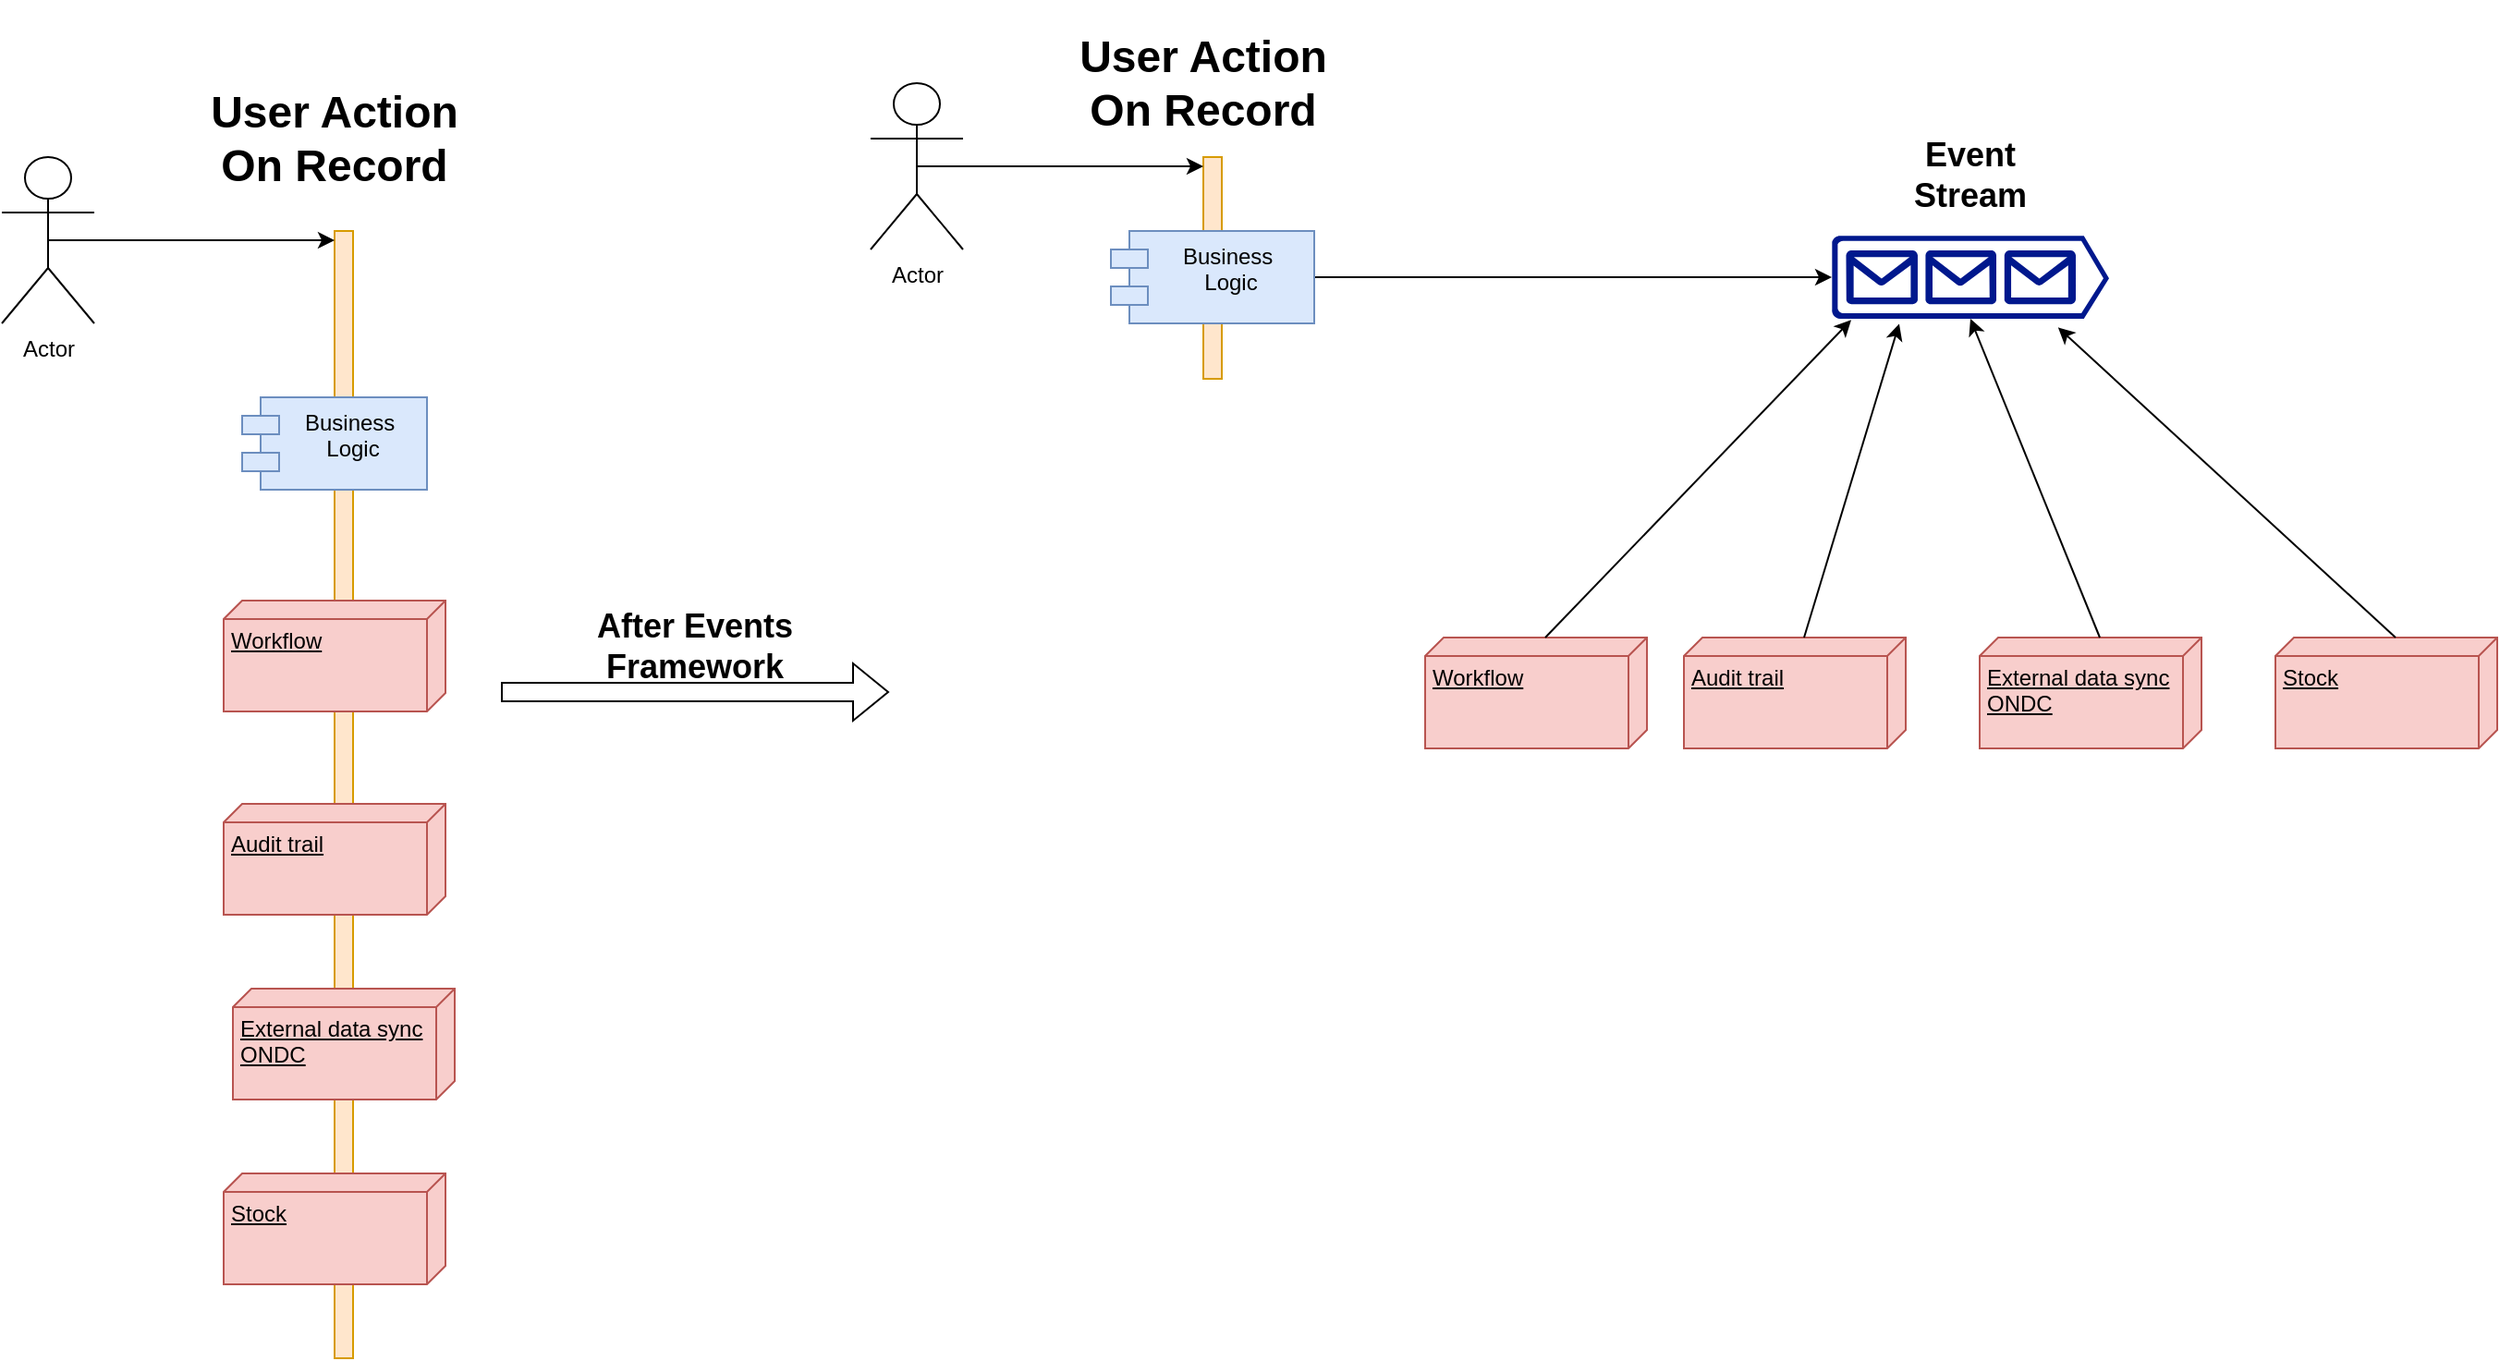 <mxfile version="24.8.4">
  <diagram name="Page-1" id="9361dd3d-8414-5efd-6122-117bd74ce7a7">
    <mxGraphModel dx="1689" dy="1372" grid="1" gridSize="10" guides="1" tooltips="1" connect="1" arrows="1" fold="1" page="0" pageScale="1.5" pageWidth="826" pageHeight="1169" background="none" math="0" shadow="0">
      <root>
        <mxCell id="0" />
        <mxCell id="1" parent="0" />
        <mxCell id="fEAafGRLiB6YgyCumcM4-89" value="Actor" style="shape=umlActor;verticalLabelPosition=bottom;verticalAlign=top;html=1;" vertex="1" parent="1">
          <mxGeometry x="-790" y="-570" width="50" height="90" as="geometry" />
        </mxCell>
        <mxCell id="fEAafGRLiB6YgyCumcM4-91" value="" style="html=1;points=[[0,0,0,0,5],[0,1,0,0,-5],[1,0,0,0,5],[1,1,0,0,-5]];perimeter=orthogonalPerimeter;outlineConnect=0;targetShapes=umlLifeline;portConstraint=eastwest;newEdgeStyle={&quot;curved&quot;:0,&quot;rounded&quot;:0};fillColor=#ffe6cc;strokeColor=#d79b00;" vertex="1" parent="1">
          <mxGeometry x="-610" y="-530" width="10" height="610" as="geometry" />
        </mxCell>
        <mxCell id="fEAafGRLiB6YgyCumcM4-93" style="edgeStyle=orthogonalEdgeStyle;rounded=0;orthogonalLoop=1;jettySize=auto;html=1;exitX=0.5;exitY=0.5;exitDx=0;exitDy=0;exitPerimeter=0;entryX=0;entryY=0;entryDx=0;entryDy=5;entryPerimeter=0;" edge="1" parent="1" source="fEAafGRLiB6YgyCumcM4-89" target="fEAafGRLiB6YgyCumcM4-91">
          <mxGeometry relative="1" as="geometry" />
        </mxCell>
        <mxCell id="fEAafGRLiB6YgyCumcM4-94" value="Workflow" style="verticalAlign=top;align=left;spacingTop=8;spacingLeft=2;spacingRight=12;shape=cube;size=10;direction=south;fontStyle=4;html=1;whiteSpace=wrap;fillColor=#f8cecc;strokeColor=#b85450;" vertex="1" parent="1">
          <mxGeometry x="-670" y="-330" width="120" height="60" as="geometry" />
        </mxCell>
        <mxCell id="fEAafGRLiB6YgyCumcM4-95" value="Audit trail" style="verticalAlign=top;align=left;spacingTop=8;spacingLeft=2;spacingRight=12;shape=cube;size=10;direction=south;fontStyle=4;html=1;whiteSpace=wrap;fillColor=#f8cecc;strokeColor=#b85450;" vertex="1" parent="1">
          <mxGeometry x="-670" y="-220" width="120" height="60" as="geometry" />
        </mxCell>
        <mxCell id="fEAafGRLiB6YgyCumcM4-96" value="Stock" style="verticalAlign=top;align=left;spacingTop=8;spacingLeft=2;spacingRight=12;shape=cube;size=10;direction=south;fontStyle=4;html=1;whiteSpace=wrap;fillColor=#f8cecc;strokeColor=#b85450;" vertex="1" parent="1">
          <mxGeometry x="-670" y="-20" width="120" height="60" as="geometry" />
        </mxCell>
        <mxCell id="fEAafGRLiB6YgyCumcM4-97" value="External data sync&lt;div&gt;ONDC&lt;/div&gt;" style="verticalAlign=top;align=left;spacingTop=8;spacingLeft=2;spacingRight=12;shape=cube;size=10;direction=south;fontStyle=4;html=1;whiteSpace=wrap;fillColor=#f8cecc;strokeColor=#b85450;" vertex="1" parent="1">
          <mxGeometry x="-665" y="-120" width="120" height="60" as="geometry" />
        </mxCell>
        <mxCell id="fEAafGRLiB6YgyCumcM4-100" value="Business&amp;nbsp;&lt;div&gt;Logic&lt;/div&gt;" style="shape=module;align=left;spacingLeft=20;align=center;verticalAlign=top;whiteSpace=wrap;html=1;fillColor=#dae8fc;strokeColor=#6c8ebf;" vertex="1" parent="1">
          <mxGeometry x="-660" y="-440" width="100" height="50" as="geometry" />
        </mxCell>
        <mxCell id="fEAafGRLiB6YgyCumcM4-101" value="" style="shape=flexArrow;endArrow=classic;html=1;rounded=0;" edge="1" parent="1">
          <mxGeometry width="50" height="50" relative="1" as="geometry">
            <mxPoint x="-520" y="-280.5" as="sourcePoint" />
            <mxPoint x="-310" y="-280.5" as="targetPoint" />
          </mxGeometry>
        </mxCell>
        <mxCell id="fEAafGRLiB6YgyCumcM4-102" value="Actor" style="shape=umlActor;verticalLabelPosition=bottom;verticalAlign=top;html=1;" vertex="1" parent="1">
          <mxGeometry x="-320" y="-610" width="50" height="90" as="geometry" />
        </mxCell>
        <mxCell id="fEAafGRLiB6YgyCumcM4-103" value="" style="html=1;points=[[0,0,0,0,5],[0,1,0,0,-5],[1,0,0,0,5],[1,1,0,0,-5]];perimeter=orthogonalPerimeter;outlineConnect=0;targetShapes=umlLifeline;portConstraint=eastwest;newEdgeStyle={&quot;curved&quot;:0,&quot;rounded&quot;:0};fillColor=#ffe6cc;strokeColor=#d79b00;" vertex="1" parent="1">
          <mxGeometry x="-140" y="-570" width="10" height="120" as="geometry" />
        </mxCell>
        <mxCell id="fEAafGRLiB6YgyCumcM4-104" style="edgeStyle=orthogonalEdgeStyle;rounded=0;orthogonalLoop=1;jettySize=auto;html=1;exitX=0.5;exitY=0.5;exitDx=0;exitDy=0;exitPerimeter=0;entryX=0;entryY=0;entryDx=0;entryDy=5;entryPerimeter=0;" edge="1" parent="1" source="fEAafGRLiB6YgyCumcM4-102" target="fEAafGRLiB6YgyCumcM4-103">
          <mxGeometry relative="1" as="geometry" />
        </mxCell>
        <mxCell id="fEAafGRLiB6YgyCumcM4-105" value="Workflow" style="verticalAlign=top;align=left;spacingTop=8;spacingLeft=2;spacingRight=12;shape=cube;size=10;direction=south;fontStyle=4;html=1;whiteSpace=wrap;fillColor=#f8cecc;strokeColor=#b85450;" vertex="1" parent="1">
          <mxGeometry x="-20" y="-310" width="120" height="60" as="geometry" />
        </mxCell>
        <mxCell id="fEAafGRLiB6YgyCumcM4-106" value="Audit trail" style="verticalAlign=top;align=left;spacingTop=8;spacingLeft=2;spacingRight=12;shape=cube;size=10;direction=south;fontStyle=4;html=1;whiteSpace=wrap;fillColor=#f8cecc;strokeColor=#b85450;" vertex="1" parent="1">
          <mxGeometry x="120" y="-310" width="120" height="60" as="geometry" />
        </mxCell>
        <mxCell id="fEAafGRLiB6YgyCumcM4-107" value="Stock" style="verticalAlign=top;align=left;spacingTop=8;spacingLeft=2;spacingRight=12;shape=cube;size=10;direction=south;fontStyle=4;html=1;whiteSpace=wrap;fillColor=#f8cecc;strokeColor=#b85450;" vertex="1" parent="1">
          <mxGeometry x="440" y="-310" width="120" height="60" as="geometry" />
        </mxCell>
        <mxCell id="fEAafGRLiB6YgyCumcM4-108" value="External data sync&lt;div&gt;ONDC&lt;/div&gt;" style="verticalAlign=top;align=left;spacingTop=8;spacingLeft=2;spacingRight=12;shape=cube;size=10;direction=south;fontStyle=4;html=1;whiteSpace=wrap;fillColor=#f8cecc;strokeColor=#b85450;" vertex="1" parent="1">
          <mxGeometry x="280" y="-310" width="120" height="60" as="geometry" />
        </mxCell>
        <mxCell id="fEAafGRLiB6YgyCumcM4-111" value="" style="edgeStyle=orthogonalEdgeStyle;rounded=0;orthogonalLoop=1;jettySize=auto;html=1;" edge="1" parent="1" source="fEAafGRLiB6YgyCumcM4-109" target="fEAafGRLiB6YgyCumcM4-110">
          <mxGeometry relative="1" as="geometry" />
        </mxCell>
        <mxCell id="fEAafGRLiB6YgyCumcM4-109" value="Business&amp;nbsp;&lt;div&gt;Logic&lt;/div&gt;" style="shape=module;align=left;spacingLeft=20;align=center;verticalAlign=top;whiteSpace=wrap;html=1;fillColor=#dae8fc;strokeColor=#6c8ebf;" vertex="1" parent="1">
          <mxGeometry x="-190" y="-530" width="110" height="50" as="geometry" />
        </mxCell>
        <mxCell id="fEAafGRLiB6YgyCumcM4-110" value="" style="sketch=0;aspect=fixed;pointerEvents=1;shadow=0;dashed=0;html=1;strokeColor=none;labelPosition=center;verticalLabelPosition=bottom;verticalAlign=top;align=center;fillColor=#00188D;shape=mxgraph.azure.queue_generic" vertex="1" parent="1">
          <mxGeometry x="200" y="-527.5" width="150" height="45" as="geometry" />
        </mxCell>
        <mxCell id="fEAafGRLiB6YgyCumcM4-114" value="" style="endArrow=classic;html=1;rounded=0;exitX=0;exitY=0;exitDx=0;exitDy=55;exitPerimeter=0;entryX=0.07;entryY=1.015;entryDx=0;entryDy=0;entryPerimeter=0;" edge="1" parent="1" source="fEAafGRLiB6YgyCumcM4-105" target="fEAafGRLiB6YgyCumcM4-110">
          <mxGeometry width="50" height="50" relative="1" as="geometry">
            <mxPoint x="50" y="-320" as="sourcePoint" />
            <mxPoint x="100" y="-370" as="targetPoint" />
          </mxGeometry>
        </mxCell>
        <mxCell id="fEAafGRLiB6YgyCumcM4-115" value="" style="endArrow=classic;html=1;rounded=0;exitX=0;exitY=0;exitDx=0;exitDy=55;exitPerimeter=0;entryX=0.243;entryY=1.06;entryDx=0;entryDy=0;entryPerimeter=0;" edge="1" parent="1" source="fEAafGRLiB6YgyCumcM4-106" target="fEAafGRLiB6YgyCumcM4-110">
          <mxGeometry width="50" height="50" relative="1" as="geometry">
            <mxPoint x="180" y="-340" as="sourcePoint" />
            <mxPoint x="230" y="-390" as="targetPoint" />
          </mxGeometry>
        </mxCell>
        <mxCell id="fEAafGRLiB6YgyCumcM4-116" value="" style="endArrow=classic;html=1;rounded=0;exitX=0;exitY=0;exitDx=0;exitDy=55;exitPerimeter=0;entryX=0.5;entryY=1;entryDx=0;entryDy=0;entryPerimeter=0;" edge="1" parent="1" source="fEAafGRLiB6YgyCumcM4-108" target="fEAafGRLiB6YgyCumcM4-110">
          <mxGeometry width="50" height="50" relative="1" as="geometry">
            <mxPoint x="350" y="-360" as="sourcePoint" />
            <mxPoint x="400" y="-410" as="targetPoint" />
          </mxGeometry>
        </mxCell>
        <mxCell id="fEAafGRLiB6YgyCumcM4-117" value="" style="endArrow=classic;html=1;rounded=0;exitX=0;exitY=0;exitDx=0;exitDy=55;exitPerimeter=0;entryX=0.816;entryY=1.104;entryDx=0;entryDy=0;entryPerimeter=0;" edge="1" parent="1" source="fEAafGRLiB6YgyCumcM4-107" target="fEAafGRLiB6YgyCumcM4-110">
          <mxGeometry width="50" height="50" relative="1" as="geometry">
            <mxPoint x="465" y="-420" as="sourcePoint" />
            <mxPoint x="515" y="-470" as="targetPoint" />
          </mxGeometry>
        </mxCell>
        <mxCell id="fEAafGRLiB6YgyCumcM4-120" value="&lt;h2&gt;&lt;b&gt;Event Stream&lt;/b&gt;&lt;/h2&gt;" style="text;html=1;align=center;verticalAlign=middle;whiteSpace=wrap;rounded=0;" vertex="1" parent="1">
          <mxGeometry x="225" y="-580" width="100" height="40" as="geometry" />
        </mxCell>
        <mxCell id="fEAafGRLiB6YgyCumcM4-121" value="&lt;h1&gt;User Action On Record&lt;/h1&gt;" style="text;html=1;align=center;verticalAlign=middle;whiteSpace=wrap;rounded=0;" vertex="1" parent="1">
          <mxGeometry x="-210" y="-630" width="140" height="40" as="geometry" />
        </mxCell>
        <mxCell id="fEAafGRLiB6YgyCumcM4-122" value="&lt;h1&gt;&lt;b&gt;User Action On Record&lt;/b&gt;&lt;/h1&gt;" style="text;html=1;align=center;verticalAlign=middle;whiteSpace=wrap;rounded=0;" vertex="1" parent="1">
          <mxGeometry x="-680" y="-600" width="140" height="40" as="geometry" />
        </mxCell>
        <mxCell id="fEAafGRLiB6YgyCumcM4-123" value="&lt;h2&gt;After Events Framework&lt;/h2&gt;" style="text;html=1;align=center;verticalAlign=middle;whiteSpace=wrap;rounded=0;" vertex="1" parent="1">
          <mxGeometry x="-490" y="-320" width="150" height="30" as="geometry" />
        </mxCell>
      </root>
    </mxGraphModel>
  </diagram>
</mxfile>
